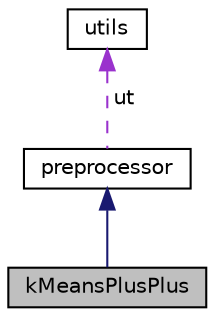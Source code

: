 digraph "kMeansPlusPlus"
{
  edge [fontname="Helvetica",fontsize="10",labelfontname="Helvetica",labelfontsize="10"];
  node [fontname="Helvetica",fontsize="10",shape=record];
  Node2 [label="kMeansPlusPlus",height=0.2,width=0.4,color="black", fillcolor="grey75", style="filled", fontcolor="black"];
  Node3 -> Node2 [dir="back",color="midnightblue",fontsize="10",style="solid",fontname="Helvetica"];
  Node3 [label="preprocessor",height=0.2,width=0.4,color="black", fillcolor="white", style="filled",URL="$classpreprocessor.html"];
  Node4 -> Node3 [dir="back",color="darkorchid3",fontsize="10",style="dashed",label=" ut" ,fontname="Helvetica"];
  Node4 [label="utils",height=0.2,width=0.4,color="black", fillcolor="white", style="filled",URL="$classutils.html"];
}
